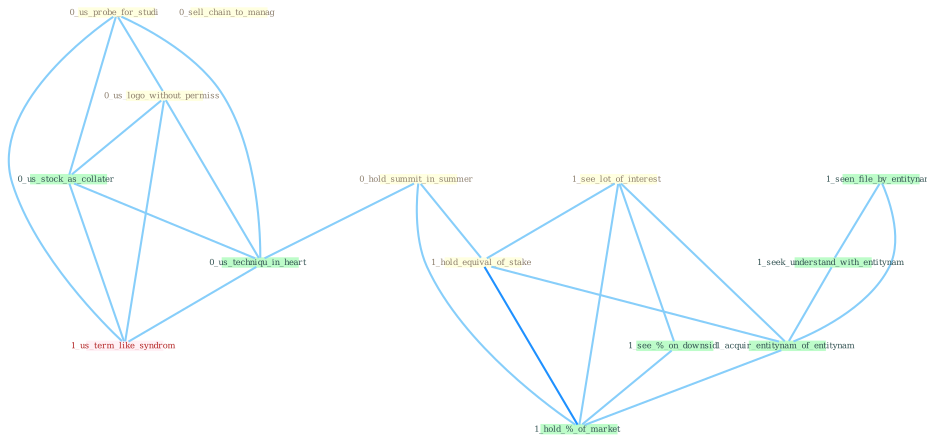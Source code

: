 Graph G{ 
    node
    [shape=polygon,style=filled,width=.5,height=.06,color="#BDFCC9",fixedsize=true,fontsize=4,
    fontcolor="#2f4f4f"];
    {node
    [color="#ffffe0", fontcolor="#8b7d6b"] "0_us_probe_for_studi " "0_sell_chain_to_manag " "0_hold_summit_in_summer " "1_see_lot_of_interest " "1_hold_equival_of_stake " "0_us_logo_without_permiss "}
{node [color="#fff0f5", fontcolor="#b22222"] "1_us_term_like_syndrom "}
edge [color="#B0E2FF"];

	"0_us_probe_for_studi " -- "0_us_logo_without_permiss " [w="1", color="#87cefa" ];
	"0_us_probe_for_studi " -- "0_us_stock_as_collater " [w="1", color="#87cefa" ];
	"0_us_probe_for_studi " -- "0_us_techniqu_in_heart " [w="1", color="#87cefa" ];
	"0_us_probe_for_studi " -- "1_us_term_like_syndrom " [w="1", color="#87cefa" ];
	"0_hold_summit_in_summer " -- "1_hold_equival_of_stake " [w="1", color="#87cefa" ];
	"0_hold_summit_in_summer " -- "0_us_techniqu_in_heart " [w="1", color="#87cefa" ];
	"0_hold_summit_in_summer " -- "1_hold_%_of_market " [w="1", color="#87cefa" ];
	"1_see_lot_of_interest " -- "1_hold_equival_of_stake " [w="1", color="#87cefa" ];
	"1_see_lot_of_interest " -- "1_acquir_entitynam_of_entitynam " [w="1", color="#87cefa" ];
	"1_see_lot_of_interest " -- "1_see_%_on_downsid " [w="1", color="#87cefa" ];
	"1_see_lot_of_interest " -- "1_hold_%_of_market " [w="1", color="#87cefa" ];
	"1_hold_equival_of_stake " -- "1_acquir_entitynam_of_entitynam " [w="1", color="#87cefa" ];
	"1_hold_equival_of_stake " -- "1_hold_%_of_market " [w="2", color="#1e90ff" , len=0.8];
	"0_us_logo_without_permiss " -- "0_us_stock_as_collater " [w="1", color="#87cefa" ];
	"0_us_logo_without_permiss " -- "0_us_techniqu_in_heart " [w="1", color="#87cefa" ];
	"0_us_logo_without_permiss " -- "1_us_term_like_syndrom " [w="1", color="#87cefa" ];
	"1_seen_file_by_entitynam " -- "1_seek_understand_with_entitynam " [w="1", color="#87cefa" ];
	"1_seen_file_by_entitynam " -- "1_acquir_entitynam_of_entitynam " [w="1", color="#87cefa" ];
	"0_us_stock_as_collater " -- "0_us_techniqu_in_heart " [w="1", color="#87cefa" ];
	"0_us_stock_as_collater " -- "1_us_term_like_syndrom " [w="1", color="#87cefa" ];
	"1_seek_understand_with_entitynam " -- "1_acquir_entitynam_of_entitynam " [w="1", color="#87cefa" ];
	"1_acquir_entitynam_of_entitynam " -- "1_hold_%_of_market " [w="1", color="#87cefa" ];
	"0_us_techniqu_in_heart " -- "1_us_term_like_syndrom " [w="1", color="#87cefa" ];
	"1_see_%_on_downsid " -- "1_hold_%_of_market " [w="1", color="#87cefa" ];
}